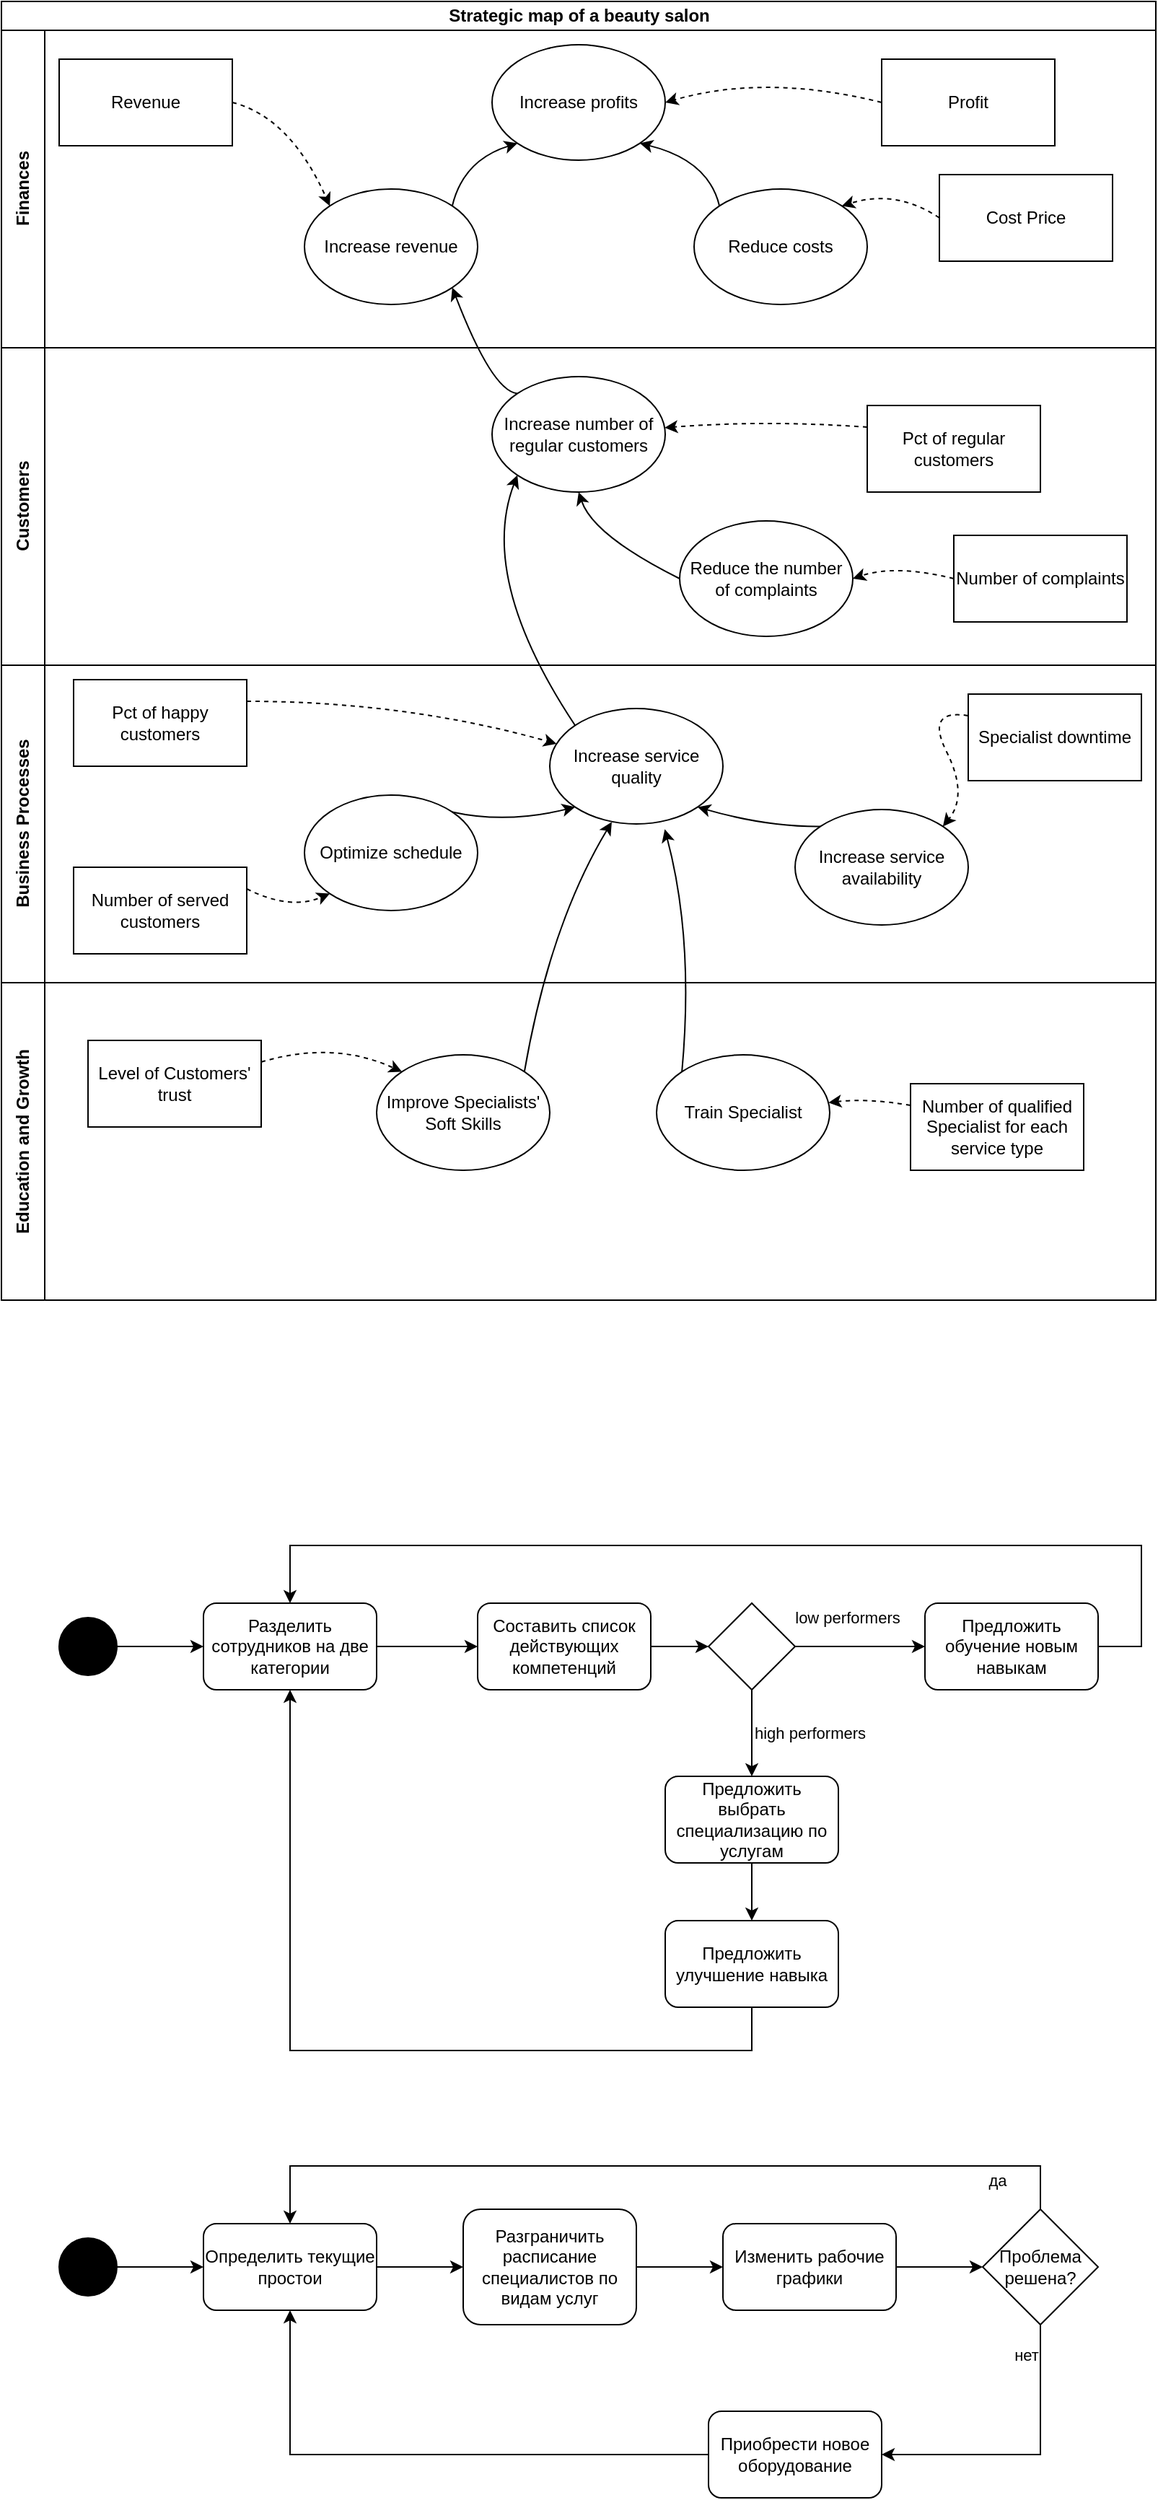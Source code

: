 <mxfile version="13.7.3" type="device"><diagram id="_g3qmmm-SZjTBoa4FpKw" name="Страница 1"><mxGraphModel dx="1550" dy="1022" grid="1" gridSize="10" guides="1" tooltips="1" connect="1" arrows="1" fold="1" page="1" pageScale="1" pageWidth="1169" pageHeight="827" math="0" shadow="0"><root><mxCell id="0"/><mxCell id="1" parent="0"/><mxCell id="Uvls8aenB7aOZjTt4IKr-1" value="Strategic map of a beauty salon" style="swimlane;html=1;childLayout=stackLayout;resizeParent=1;resizeParentMax=0;horizontal=1;startSize=20;horizontalStack=0;" parent="1" vertex="1"><mxGeometry x="130" y="50" width="800" height="900" as="geometry"/></mxCell><mxCell id="Uvls8aenB7aOZjTt4IKr-5" value="Finances" style="swimlane;html=1;startSize=30;horizontal=0;" parent="Uvls8aenB7aOZjTt4IKr-1" vertex="1"><mxGeometry y="20" width="800" height="220" as="geometry"/></mxCell><mxCell id="Uvls8aenB7aOZjTt4IKr-11" style="edgeStyle=none;curved=1;orthogonalLoop=1;jettySize=auto;html=1;exitX=0;exitY=0.5;exitDx=0;exitDy=0;entryX=1;entryY=0;entryDx=0;entryDy=0;dashed=1;" parent="Uvls8aenB7aOZjTt4IKr-5" source="Uvls8aenB7aOZjTt4IKr-10" target="Uvls8aenB7aOZjTt4IKr-7" edge="1"><mxGeometry relative="1" as="geometry"><Array as="points"><mxPoint x="620" y="110"/></Array></mxGeometry></mxCell><mxCell id="Uvls8aenB7aOZjTt4IKr-9" style="orthogonalLoop=1;jettySize=auto;html=1;exitX=1;exitY=0.5;exitDx=0;exitDy=0;entryX=0;entryY=0;entryDx=0;entryDy=0;dashed=1;curved=1;" parent="Uvls8aenB7aOZjTt4IKr-5" source="Uvls8aenB7aOZjTt4IKr-8" target="Uvls8aenB7aOZjTt4IKr-6" edge="1"><mxGeometry relative="1" as="geometry"><Array as="points"><mxPoint x="200" y="60"/></Array></mxGeometry></mxCell><mxCell id="Uvls8aenB7aOZjTt4IKr-48" style="edgeStyle=none;curved=1;orthogonalLoop=1;jettySize=auto;html=1;exitX=0;exitY=0.5;exitDx=0;exitDy=0;entryX=1;entryY=0.5;entryDx=0;entryDy=0;dashed=1;" parent="Uvls8aenB7aOZjTt4IKr-5" source="Uvls8aenB7aOZjTt4IKr-47" target="Uvls8aenB7aOZjTt4IKr-12" edge="1"><mxGeometry relative="1" as="geometry"><Array as="points"><mxPoint x="530" y="30"/></Array></mxGeometry></mxCell><mxCell id="Uvls8aenB7aOZjTt4IKr-47" value="Profit" style="rounded=0;whiteSpace=wrap;html=1;" parent="Uvls8aenB7aOZjTt4IKr-5" vertex="1"><mxGeometry x="610" y="20" width="120" height="60" as="geometry"/></mxCell><mxCell id="Uvls8aenB7aOZjTt4IKr-8" value="Revenue" style="rounded=0;whiteSpace=wrap;html=1;" parent="Uvls8aenB7aOZjTt4IKr-5" vertex="1"><mxGeometry x="40" y="20" width="120" height="60" as="geometry"/></mxCell><mxCell id="Uvls8aenB7aOZjTt4IKr-12" value="Increase profits" style="ellipse;whiteSpace=wrap;html=1;" parent="Uvls8aenB7aOZjTt4IKr-5" vertex="1"><mxGeometry x="340" y="10" width="120" height="80" as="geometry"/></mxCell><mxCell id="Uvls8aenB7aOZjTt4IKr-14" style="edgeStyle=none;curved=1;orthogonalLoop=1;jettySize=auto;html=1;exitX=0;exitY=0;exitDx=0;exitDy=0;entryX=1;entryY=1;entryDx=0;entryDy=0;" parent="Uvls8aenB7aOZjTt4IKr-5" source="Uvls8aenB7aOZjTt4IKr-7" target="Uvls8aenB7aOZjTt4IKr-12" edge="1"><mxGeometry relative="1" as="geometry"><Array as="points"><mxPoint x="490" y="90"/></Array></mxGeometry></mxCell><mxCell id="Uvls8aenB7aOZjTt4IKr-10" value="Cost Price" style="rounded=0;whiteSpace=wrap;html=1;" parent="Uvls8aenB7aOZjTt4IKr-5" vertex="1"><mxGeometry x="650" y="100" width="120" height="60" as="geometry"/></mxCell><mxCell id="Uvls8aenB7aOZjTt4IKr-7" value="Reduce costs" style="ellipse;whiteSpace=wrap;html=1;" parent="Uvls8aenB7aOZjTt4IKr-5" vertex="1"><mxGeometry x="480" y="110" width="120" height="80" as="geometry"/></mxCell><mxCell id="Uvls8aenB7aOZjTt4IKr-13" style="edgeStyle=none;curved=1;orthogonalLoop=1;jettySize=auto;html=1;exitX=1;exitY=0;exitDx=0;exitDy=0;entryX=0;entryY=1;entryDx=0;entryDy=0;" parent="Uvls8aenB7aOZjTt4IKr-5" source="Uvls8aenB7aOZjTt4IKr-6" target="Uvls8aenB7aOZjTt4IKr-12" edge="1"><mxGeometry relative="1" as="geometry"><Array as="points"><mxPoint x="320" y="90"/></Array></mxGeometry></mxCell><mxCell id="Uvls8aenB7aOZjTt4IKr-6" value="Increase revenue" style="ellipse;whiteSpace=wrap;html=1;" parent="Uvls8aenB7aOZjTt4IKr-5" vertex="1"><mxGeometry x="210" y="110" width="120" height="80" as="geometry"/></mxCell><mxCell id="Uvls8aenB7aOZjTt4IKr-2" value="Customers" style="swimlane;html=1;startSize=30;horizontal=0;" parent="Uvls8aenB7aOZjTt4IKr-1" vertex="1"><mxGeometry y="240" width="800" height="220" as="geometry"/></mxCell><mxCell id="Uvls8aenB7aOZjTt4IKr-16" value="Increase number of regular customers" style="ellipse;whiteSpace=wrap;html=1;" parent="Uvls8aenB7aOZjTt4IKr-2" vertex="1"><mxGeometry x="340" y="20" width="120" height="80" as="geometry"/></mxCell><mxCell id="Uvls8aenB7aOZjTt4IKr-37" style="edgeStyle=none;curved=1;orthogonalLoop=1;jettySize=auto;html=1;exitX=0;exitY=0.5;exitDx=0;exitDy=0;entryX=0.5;entryY=1;entryDx=0;entryDy=0;" parent="Uvls8aenB7aOZjTt4IKr-2" source="Uvls8aenB7aOZjTt4IKr-17" target="Uvls8aenB7aOZjTt4IKr-16" edge="1"><mxGeometry relative="1" as="geometry"><Array as="points"><mxPoint x="410" y="130"/></Array></mxGeometry></mxCell><mxCell id="Uvls8aenB7aOZjTt4IKr-17" value="Reduce the number of complaints" style="ellipse;whiteSpace=wrap;html=1;" parent="Uvls8aenB7aOZjTt4IKr-2" vertex="1"><mxGeometry x="470" y="120" width="120" height="80" as="geometry"/></mxCell><mxCell id="Uvls8aenB7aOZjTt4IKr-23" style="edgeStyle=none;curved=1;orthogonalLoop=1;jettySize=auto;html=1;exitX=0;exitY=0.25;exitDx=0;exitDy=0;dashed=1;" parent="Uvls8aenB7aOZjTt4IKr-2" source="Uvls8aenB7aOZjTt4IKr-22" target="Uvls8aenB7aOZjTt4IKr-16" edge="1"><mxGeometry relative="1" as="geometry"><Array as="points"><mxPoint x="530" y="50"/></Array></mxGeometry></mxCell><mxCell id="Uvls8aenB7aOZjTt4IKr-22" value="Pct of regular customers" style="rounded=0;whiteSpace=wrap;html=1;" parent="Uvls8aenB7aOZjTt4IKr-2" vertex="1"><mxGeometry x="600" y="40" width="120" height="60" as="geometry"/></mxCell><mxCell id="Uvls8aenB7aOZjTt4IKr-26" style="edgeStyle=none;curved=1;orthogonalLoop=1;jettySize=auto;html=1;exitX=0;exitY=0.5;exitDx=0;exitDy=0;entryX=1;entryY=0.5;entryDx=0;entryDy=0;dashed=1;" parent="Uvls8aenB7aOZjTt4IKr-2" source="Uvls8aenB7aOZjTt4IKr-25" target="Uvls8aenB7aOZjTt4IKr-17" edge="1"><mxGeometry relative="1" as="geometry"><Array as="points"><mxPoint x="620" y="150"/></Array></mxGeometry></mxCell><mxCell id="Uvls8aenB7aOZjTt4IKr-25" value="Number of complaints" style="rounded=0;whiteSpace=wrap;html=1;" parent="Uvls8aenB7aOZjTt4IKr-2" vertex="1"><mxGeometry x="660" y="130" width="120" height="60" as="geometry"/></mxCell><mxCell id="Uvls8aenB7aOZjTt4IKr-3" value="Business Processes" style="swimlane;html=1;startSize=30;horizontal=0;" parent="Uvls8aenB7aOZjTt4IKr-1" vertex="1"><mxGeometry y="460" width="800" height="220" as="geometry"/></mxCell><mxCell id="Uvls8aenB7aOZjTt4IKr-33" style="edgeStyle=none;curved=1;orthogonalLoop=1;jettySize=auto;html=1;exitX=1;exitY=0.25;exitDx=0;exitDy=0;entryX=0;entryY=1;entryDx=0;entryDy=0;dashed=1;" parent="Uvls8aenB7aOZjTt4IKr-3" source="Uvls8aenB7aOZjTt4IKr-32" target="Uvls8aenB7aOZjTt4IKr-27" edge="1"><mxGeometry relative="1" as="geometry"><Array as="points"><mxPoint x="200" y="170"/></Array></mxGeometry></mxCell><mxCell id="Uvls8aenB7aOZjTt4IKr-35" style="edgeStyle=none;curved=1;orthogonalLoop=1;jettySize=auto;html=1;exitX=0;exitY=0.25;exitDx=0;exitDy=0;entryX=1;entryY=0;entryDx=0;entryDy=0;dashed=1;" parent="Uvls8aenB7aOZjTt4IKr-3" source="Uvls8aenB7aOZjTt4IKr-34" target="Uvls8aenB7aOZjTt4IKr-28" edge="1"><mxGeometry relative="1" as="geometry"><Array as="points"><mxPoint x="640" y="30"/><mxPoint x="670" y="90"/></Array></mxGeometry></mxCell><mxCell id="Uvls8aenB7aOZjTt4IKr-46" style="edgeStyle=none;curved=1;orthogonalLoop=1;jettySize=auto;html=1;exitX=1;exitY=0.25;exitDx=0;exitDy=0;dashed=1;" parent="Uvls8aenB7aOZjTt4IKr-3" source="Uvls8aenB7aOZjTt4IKr-45" target="Uvls8aenB7aOZjTt4IKr-15" edge="1"><mxGeometry relative="1" as="geometry"><Array as="points"><mxPoint x="280" y="25"/></Array></mxGeometry></mxCell><mxCell id="Uvls8aenB7aOZjTt4IKr-45" value="Pct of happy customers" style="rounded=0;whiteSpace=wrap;html=1;" parent="Uvls8aenB7aOZjTt4IKr-3" vertex="1"><mxGeometry x="50" y="10" width="120" height="60" as="geometry"/></mxCell><mxCell id="Uvls8aenB7aOZjTt4IKr-34" value="Specialist downtime" style="rounded=0;whiteSpace=wrap;html=1;" parent="Uvls8aenB7aOZjTt4IKr-3" vertex="1"><mxGeometry x="670" y="20" width="120" height="60" as="geometry"/></mxCell><mxCell id="Uvls8aenB7aOZjTt4IKr-15" value="Increase service quality" style="ellipse;whiteSpace=wrap;html=1;" parent="Uvls8aenB7aOZjTt4IKr-3" vertex="1"><mxGeometry x="380" y="30" width="120" height="80" as="geometry"/></mxCell><mxCell id="Uvls8aenB7aOZjTt4IKr-27" value="Optimize schedule" style="ellipse;whiteSpace=wrap;html=1;" parent="Uvls8aenB7aOZjTt4IKr-3" vertex="1"><mxGeometry x="210" y="90" width="120" height="80" as="geometry"/></mxCell><mxCell id="Uvls8aenB7aOZjTt4IKr-28" value="Increase service availability" style="ellipse;whiteSpace=wrap;html=1;" parent="Uvls8aenB7aOZjTt4IKr-3" vertex="1"><mxGeometry x="550" y="100" width="120" height="80" as="geometry"/></mxCell><mxCell id="Uvls8aenB7aOZjTt4IKr-29" style="edgeStyle=none;curved=1;orthogonalLoop=1;jettySize=auto;html=1;exitX=1;exitY=0;exitDx=0;exitDy=0;entryX=0;entryY=1;entryDx=0;entryDy=0;" parent="Uvls8aenB7aOZjTt4IKr-3" source="Uvls8aenB7aOZjTt4IKr-27" target="Uvls8aenB7aOZjTt4IKr-15" edge="1"><mxGeometry relative="1" as="geometry"><Array as="points"><mxPoint x="350" y="110"/></Array></mxGeometry></mxCell><mxCell id="Uvls8aenB7aOZjTt4IKr-30" style="edgeStyle=none;curved=1;orthogonalLoop=1;jettySize=auto;html=1;exitX=0;exitY=0;exitDx=0;exitDy=0;entryX=1;entryY=1;entryDx=0;entryDy=0;" parent="Uvls8aenB7aOZjTt4IKr-3" source="Uvls8aenB7aOZjTt4IKr-28" target="Uvls8aenB7aOZjTt4IKr-15" edge="1"><mxGeometry relative="1" as="geometry"><Array as="points"><mxPoint x="530" y="112"/></Array></mxGeometry></mxCell><mxCell id="Uvls8aenB7aOZjTt4IKr-32" value="Number of served customers" style="rounded=0;whiteSpace=wrap;html=1;" parent="Uvls8aenB7aOZjTt4IKr-3" vertex="1"><mxGeometry x="50" y="140" width="120" height="60" as="geometry"/></mxCell><mxCell id="Uvls8aenB7aOZjTt4IKr-18" style="edgeStyle=none;curved=1;orthogonalLoop=1;jettySize=auto;html=1;exitX=0;exitY=0;exitDx=0;exitDy=0;entryX=1;entryY=1;entryDx=0;entryDy=0;" parent="Uvls8aenB7aOZjTt4IKr-1" source="Uvls8aenB7aOZjTt4IKr-16" target="Uvls8aenB7aOZjTt4IKr-6" edge="1"><mxGeometry relative="1" as="geometry"><Array as="points"><mxPoint x="340" y="270"/></Array></mxGeometry></mxCell><mxCell id="Uvls8aenB7aOZjTt4IKr-20" style="edgeStyle=none;curved=1;orthogonalLoop=1;jettySize=auto;html=1;exitX=0;exitY=0;exitDx=0;exitDy=0;entryX=0;entryY=1;entryDx=0;entryDy=0;" parent="Uvls8aenB7aOZjTt4IKr-1" source="Uvls8aenB7aOZjTt4IKr-15" target="Uvls8aenB7aOZjTt4IKr-16" edge="1"><mxGeometry relative="1" as="geometry"><Array as="points"><mxPoint x="330" y="400"/></Array></mxGeometry></mxCell><mxCell id="Uvls8aenB7aOZjTt4IKr-4" value="Education and Growth" style="swimlane;html=1;startSize=30;horizontal=0;whiteSpace=wrap;" parent="Uvls8aenB7aOZjTt4IKr-1" vertex="1"><mxGeometry y="680" width="800" height="220" as="geometry"/></mxCell><mxCell id="Uvls8aenB7aOZjTt4IKr-42" style="edgeStyle=none;curved=1;orthogonalLoop=1;jettySize=auto;html=1;exitX=1;exitY=0.25;exitDx=0;exitDy=0;entryX=0;entryY=0;entryDx=0;entryDy=0;dashed=1;" parent="Uvls8aenB7aOZjTt4IKr-4" source="Uvls8aenB7aOZjTt4IKr-41" target="Uvls8aenB7aOZjTt4IKr-36" edge="1"><mxGeometry relative="1" as="geometry"><Array as="points"><mxPoint x="230" y="40"/></Array></mxGeometry></mxCell><mxCell id="Uvls8aenB7aOZjTt4IKr-41" value="Level of Customers' trust" style="rounded=0;whiteSpace=wrap;html=1;" parent="Uvls8aenB7aOZjTt4IKr-4" vertex="1"><mxGeometry x="60" y="40" width="120" height="60" as="geometry"/></mxCell><mxCell id="Uvls8aenB7aOZjTt4IKr-38" value="Train Specialist" style="ellipse;whiteSpace=wrap;html=1;" parent="Uvls8aenB7aOZjTt4IKr-4" vertex="1"><mxGeometry x="454" y="50" width="120" height="80" as="geometry"/></mxCell><mxCell id="Uvls8aenB7aOZjTt4IKr-36" value="Improve Specialists' Soft Skills" style="ellipse;whiteSpace=wrap;html=1;" parent="Uvls8aenB7aOZjTt4IKr-4" vertex="1"><mxGeometry x="260" y="50" width="120" height="80" as="geometry"/></mxCell><mxCell id="Uvls8aenB7aOZjTt4IKr-44" style="edgeStyle=none;curved=1;orthogonalLoop=1;jettySize=auto;html=1;exitX=0;exitY=0.25;exitDx=0;exitDy=0;dashed=1;" parent="Uvls8aenB7aOZjTt4IKr-4" source="Uvls8aenB7aOZjTt4IKr-43" target="Uvls8aenB7aOZjTt4IKr-38" edge="1"><mxGeometry relative="1" as="geometry"><Array as="points"><mxPoint x="600" y="80"/></Array></mxGeometry></mxCell><mxCell id="Uvls8aenB7aOZjTt4IKr-43" value="Number of qualified Specialist for each service type" style="rounded=0;whiteSpace=wrap;html=1;" parent="Uvls8aenB7aOZjTt4IKr-4" vertex="1"><mxGeometry x="630" y="70" width="120" height="60" as="geometry"/></mxCell><mxCell id="Uvls8aenB7aOZjTt4IKr-39" style="edgeStyle=none;curved=1;orthogonalLoop=1;jettySize=auto;html=1;exitX=1;exitY=0;exitDx=0;exitDy=0;entryX=0.358;entryY=0.983;entryDx=0;entryDy=0;entryPerimeter=0;" parent="Uvls8aenB7aOZjTt4IKr-1" source="Uvls8aenB7aOZjTt4IKr-36" target="Uvls8aenB7aOZjTt4IKr-15" edge="1"><mxGeometry relative="1" as="geometry"><Array as="points"><mxPoint x="380" y="640"/></Array></mxGeometry></mxCell><mxCell id="Uvls8aenB7aOZjTt4IKr-40" style="edgeStyle=none;curved=1;orthogonalLoop=1;jettySize=auto;html=1;exitX=0;exitY=0;exitDx=0;exitDy=0;entryX=0.664;entryY=1.046;entryDx=0;entryDy=0;entryPerimeter=0;" parent="Uvls8aenB7aOZjTt4IKr-1" source="Uvls8aenB7aOZjTt4IKr-38" target="Uvls8aenB7aOZjTt4IKr-15" edge="1"><mxGeometry relative="1" as="geometry"><Array as="points"><mxPoint x="480" y="650"/></Array></mxGeometry></mxCell><mxCell id="Uvls8aenB7aOZjTt4IKr-53" style="edgeStyle=none;curved=1;orthogonalLoop=1;jettySize=auto;html=1;exitX=1;exitY=0.5;exitDx=0;exitDy=0;entryX=0;entryY=0.5;entryDx=0;entryDy=0;" parent="1" source="Uvls8aenB7aOZjTt4IKr-49" target="Uvls8aenB7aOZjTt4IKr-50" edge="1"><mxGeometry relative="1" as="geometry"/></mxCell><mxCell id="Uvls8aenB7aOZjTt4IKr-49" value="" style="ellipse;whiteSpace=wrap;html=1;aspect=fixed;fillColor=#000000;" parent="1" vertex="1"><mxGeometry x="170" y="1170" width="40" height="40" as="geometry"/></mxCell><mxCell id="Uvls8aenB7aOZjTt4IKr-52" style="edgeStyle=none;curved=1;orthogonalLoop=1;jettySize=auto;html=1;exitX=1;exitY=0.5;exitDx=0;exitDy=0;entryX=0;entryY=0.5;entryDx=0;entryDy=0;" parent="1" source="Uvls8aenB7aOZjTt4IKr-50" target="Uvls8aenB7aOZjTt4IKr-54" edge="1"><mxGeometry relative="1" as="geometry"><mxPoint x="440" y="1160" as="targetPoint"/></mxGeometry></mxCell><mxCell id="Uvls8aenB7aOZjTt4IKr-50" value="Разделить сотрудников на две категории" style="rounded=1;whiteSpace=wrap;html=1;" parent="1" vertex="1"><mxGeometry x="270" y="1160" width="120" height="60" as="geometry"/></mxCell><mxCell id="Uvls8aenB7aOZjTt4IKr-55" style="edgeStyle=none;curved=1;orthogonalLoop=1;jettySize=auto;html=1;exitX=1;exitY=0.5;exitDx=0;exitDy=0;entryX=0;entryY=0.5;entryDx=0;entryDy=0;" parent="1" source="Uvls8aenB7aOZjTt4IKr-51" target="Uvls8aenB7aOZjTt4IKr-61" edge="1"><mxGeometry relative="1" as="geometry"><mxPoint x="760" y="1190" as="targetPoint"/></mxGeometry></mxCell><mxCell id="Uvls8aenB7aOZjTt4IKr-56" value="low performers" style="edgeLabel;html=1;align=center;verticalAlign=middle;resizable=0;points=[];" parent="Uvls8aenB7aOZjTt4IKr-55" vertex="1" connectable="0"><mxGeometry x="-0.29" y="3" relative="1" as="geometry"><mxPoint x="4.17" y="-17" as="offset"/></mxGeometry></mxCell><mxCell id="Uvls8aenB7aOZjTt4IKr-59" value="high performers" style="edgeStyle=none;curved=1;orthogonalLoop=1;jettySize=auto;html=1;exitX=0.5;exitY=1;exitDx=0;exitDy=0;entryX=0.5;entryY=0;entryDx=0;entryDy=0;" parent="1" source="Uvls8aenB7aOZjTt4IKr-51" target="Uvls8aenB7aOZjTt4IKr-68" edge="1"><mxGeometry y="40" relative="1" as="geometry"><mxPoint x="610" y="1250" as="targetPoint"/><mxPoint as="offset"/></mxGeometry></mxCell><mxCell id="Uvls8aenB7aOZjTt4IKr-51" value="" style="rhombus;whiteSpace=wrap;html=1;fillColor=#ffffff;" parent="1" vertex="1"><mxGeometry x="620" y="1160" width="60" height="60" as="geometry"/></mxCell><mxCell id="Uvls8aenB7aOZjTt4IKr-60" style="edgeStyle=none;curved=1;orthogonalLoop=1;jettySize=auto;html=1;exitX=1;exitY=0.5;exitDx=0;exitDy=0;entryX=0;entryY=0.5;entryDx=0;entryDy=0;" parent="1" source="Uvls8aenB7aOZjTt4IKr-54" target="Uvls8aenB7aOZjTt4IKr-51" edge="1"><mxGeometry relative="1" as="geometry"/></mxCell><mxCell id="Uvls8aenB7aOZjTt4IKr-54" value="Составить список действующих компетенций" style="rounded=1;whiteSpace=wrap;html=1;fillColor=#ffffff;" parent="1" vertex="1"><mxGeometry x="460" y="1160" width="120" height="60" as="geometry"/></mxCell><mxCell id="Uvls8aenB7aOZjTt4IKr-67" style="edgeStyle=none;rounded=0;orthogonalLoop=1;jettySize=auto;html=1;exitX=0.5;exitY=1;exitDx=0;exitDy=0;entryX=0.5;entryY=1;entryDx=0;entryDy=0;strokeColor=#000000;" parent="1" source="Uvls8aenB7aOZjTt4IKr-57" target="Uvls8aenB7aOZjTt4IKr-50" edge="1"><mxGeometry relative="1" as="geometry"><Array as="points"><mxPoint x="650" y="1470"/><mxPoint x="330" y="1470"/></Array></mxGeometry></mxCell><mxCell id="Uvls8aenB7aOZjTt4IKr-57" value="Предложить улучшение навыка" style="rounded=1;whiteSpace=wrap;html=1;fillColor=#ffffff;" parent="1" vertex="1"><mxGeometry x="590" y="1380" width="120" height="60" as="geometry"/></mxCell><mxCell id="Uvls8aenB7aOZjTt4IKr-66" style="edgeStyle=none;orthogonalLoop=1;jettySize=auto;html=1;exitX=1;exitY=0.5;exitDx=0;exitDy=0;entryX=0.5;entryY=0;entryDx=0;entryDy=0;rounded=0;" parent="1" source="Uvls8aenB7aOZjTt4IKr-61" target="Uvls8aenB7aOZjTt4IKr-50" edge="1"><mxGeometry relative="1" as="geometry"><Array as="points"><mxPoint x="920" y="1190"/><mxPoint x="920" y="1120"/><mxPoint x="330" y="1120"/></Array></mxGeometry></mxCell><mxCell id="Uvls8aenB7aOZjTt4IKr-61" value="Предложить обучение новым навыкам" style="rounded=1;whiteSpace=wrap;html=1;fillColor=#ffffff;" parent="1" vertex="1"><mxGeometry x="770" y="1160" width="120" height="60" as="geometry"/></mxCell><mxCell id="Uvls8aenB7aOZjTt4IKr-69" style="edgeStyle=none;rounded=0;orthogonalLoop=1;jettySize=auto;html=1;exitX=0.5;exitY=1;exitDx=0;exitDy=0;entryX=0.5;entryY=0;entryDx=0;entryDy=0;strokeColor=#000000;" parent="1" source="Uvls8aenB7aOZjTt4IKr-68" target="Uvls8aenB7aOZjTt4IKr-57" edge="1"><mxGeometry relative="1" as="geometry"/></mxCell><mxCell id="Uvls8aenB7aOZjTt4IKr-68" value="Предложить выбрать специализацию по услугам" style="rounded=1;whiteSpace=wrap;html=1;fillColor=#ffffff;" parent="1" vertex="1"><mxGeometry x="590" y="1280" width="120" height="60" as="geometry"/></mxCell><mxCell id="Uvls8aenB7aOZjTt4IKr-70" style="edgeStyle=none;curved=1;orthogonalLoop=1;jettySize=auto;html=1;exitX=1;exitY=0.5;exitDx=0;exitDy=0;entryX=0;entryY=0.5;entryDx=0;entryDy=0;" parent="1" target="Uvls8aenB7aOZjTt4IKr-72" edge="1"><mxGeometry relative="1" as="geometry"><mxPoint x="210" y="1620" as="sourcePoint"/></mxGeometry></mxCell><mxCell id="Uvls8aenB7aOZjTt4IKr-71" style="edgeStyle=none;curved=1;orthogonalLoop=1;jettySize=auto;html=1;exitX=1;exitY=0.5;exitDx=0;exitDy=0;entryX=0;entryY=0.5;entryDx=0;entryDy=0;" parent="1" source="Uvls8aenB7aOZjTt4IKr-72" target="Uvls8aenB7aOZjTt4IKr-76" edge="1"><mxGeometry relative="1" as="geometry"><mxPoint x="440" y="1590" as="targetPoint"/></mxGeometry></mxCell><mxCell id="Uvls8aenB7aOZjTt4IKr-72" value="Определить текущие простои" style="rounded=1;whiteSpace=wrap;html=1;" parent="1" vertex="1"><mxGeometry x="270" y="1590" width="120" height="60" as="geometry"/></mxCell><mxCell id="Uvls8aenB7aOZjTt4IKr-75" style="edgeStyle=none;curved=1;orthogonalLoop=1;jettySize=auto;html=1;exitX=1;exitY=0.5;exitDx=0;exitDy=0;entryX=0;entryY=0.5;entryDx=0;entryDy=0;" parent="1" source="Uvls8aenB7aOZjTt4IKr-76" target="Uvls8aenB7aOZjTt4IKr-80" edge="1"><mxGeometry relative="1" as="geometry"><mxPoint x="620" y="1620" as="targetPoint"/></mxGeometry></mxCell><mxCell id="Uvls8aenB7aOZjTt4IKr-76" value="Разграничить расписание специалистов по видам услуг" style="rounded=1;whiteSpace=wrap;html=1;fillColor=#ffffff;" parent="1" vertex="1"><mxGeometry x="450" y="1580" width="120" height="80" as="geometry"/></mxCell><mxCell id="Uvls8aenB7aOZjTt4IKr-88" style="edgeStyle=none;rounded=0;orthogonalLoop=1;jettySize=auto;html=1;exitX=1;exitY=0.5;exitDx=0;exitDy=0;entryX=0;entryY=0.5;entryDx=0;entryDy=0;strokeColor=#000000;" parent="1" source="Uvls8aenB7aOZjTt4IKr-80" target="Uvls8aenB7aOZjTt4IKr-86" edge="1"><mxGeometry relative="1" as="geometry"/></mxCell><mxCell id="Uvls8aenB7aOZjTt4IKr-80" value="Изменить рабочие графики" style="rounded=1;whiteSpace=wrap;html=1;fillColor=#ffffff;" parent="1" vertex="1"><mxGeometry x="630" y="1590" width="120" height="60" as="geometry"/></mxCell><mxCell id="Uvls8aenB7aOZjTt4IKr-83" value="" style="ellipse;whiteSpace=wrap;html=1;aspect=fixed;fillColor=#000000;" parent="1" vertex="1"><mxGeometry x="170" y="1600" width="40" height="40" as="geometry"/></mxCell><mxCell id="Uvls8aenB7aOZjTt4IKr-89" style="edgeStyle=none;rounded=0;orthogonalLoop=1;jettySize=auto;html=1;exitX=0;exitY=0.5;exitDx=0;exitDy=0;entryX=0.5;entryY=1;entryDx=0;entryDy=0;strokeColor=#000000;" parent="1" source="Uvls8aenB7aOZjTt4IKr-84" target="Uvls8aenB7aOZjTt4IKr-72" edge="1"><mxGeometry relative="1" as="geometry"><Array as="points"><mxPoint x="330" y="1750"/></Array></mxGeometry></mxCell><mxCell id="Uvls8aenB7aOZjTt4IKr-84" value="Приобрести новое оборудование" style="rounded=1;whiteSpace=wrap;html=1;fillColor=#ffffff;" parent="1" vertex="1"><mxGeometry x="620" y="1720" width="120" height="60" as="geometry"/></mxCell><mxCell id="Uvls8aenB7aOZjTt4IKr-87" style="edgeStyle=none;rounded=0;orthogonalLoop=1;jettySize=auto;html=1;exitX=0.5;exitY=1;exitDx=0;exitDy=0;entryX=1;entryY=0.5;entryDx=0;entryDy=0;strokeColor=#000000;" parent="1" source="Uvls8aenB7aOZjTt4IKr-86" target="Uvls8aenB7aOZjTt4IKr-84" edge="1"><mxGeometry relative="1" as="geometry"><Array as="points"><mxPoint x="850" y="1750"/></Array></mxGeometry></mxCell><mxCell id="Uvls8aenB7aOZjTt4IKr-90" value="нет" style="edgeLabel;html=1;align=center;verticalAlign=middle;resizable=0;points=[];" parent="Uvls8aenB7aOZjTt4IKr-87" vertex="1" connectable="0"><mxGeometry x="-0.705" y="3" relative="1" as="geometry"><mxPoint x="-13" y="-9.17" as="offset"/></mxGeometry></mxCell><mxCell id="Uvls8aenB7aOZjTt4IKr-91" value="да" style="edgeStyle=none;rounded=0;orthogonalLoop=1;jettySize=auto;html=1;exitX=0.5;exitY=0;exitDx=0;exitDy=0;strokeColor=#000000;entryX=0.5;entryY=0;entryDx=0;entryDy=0;" parent="1" source="Uvls8aenB7aOZjTt4IKr-86" target="Uvls8aenB7aOZjTt4IKr-72" edge="1"><mxGeometry x="-0.797" y="10" relative="1" as="geometry"><mxPoint x="380" y="1570" as="targetPoint"/><Array as="points"><mxPoint x="850" y="1550"/><mxPoint x="330" y="1550"/></Array><mxPoint as="offset"/></mxGeometry></mxCell><mxCell id="Uvls8aenB7aOZjTt4IKr-86" value="Проблема решена?" style="rhombus;whiteSpace=wrap;html=1;fillColor=#ffffff;" parent="1" vertex="1"><mxGeometry x="810" y="1580" width="80" height="80" as="geometry"/></mxCell></root></mxGraphModel></diagram></mxfile>